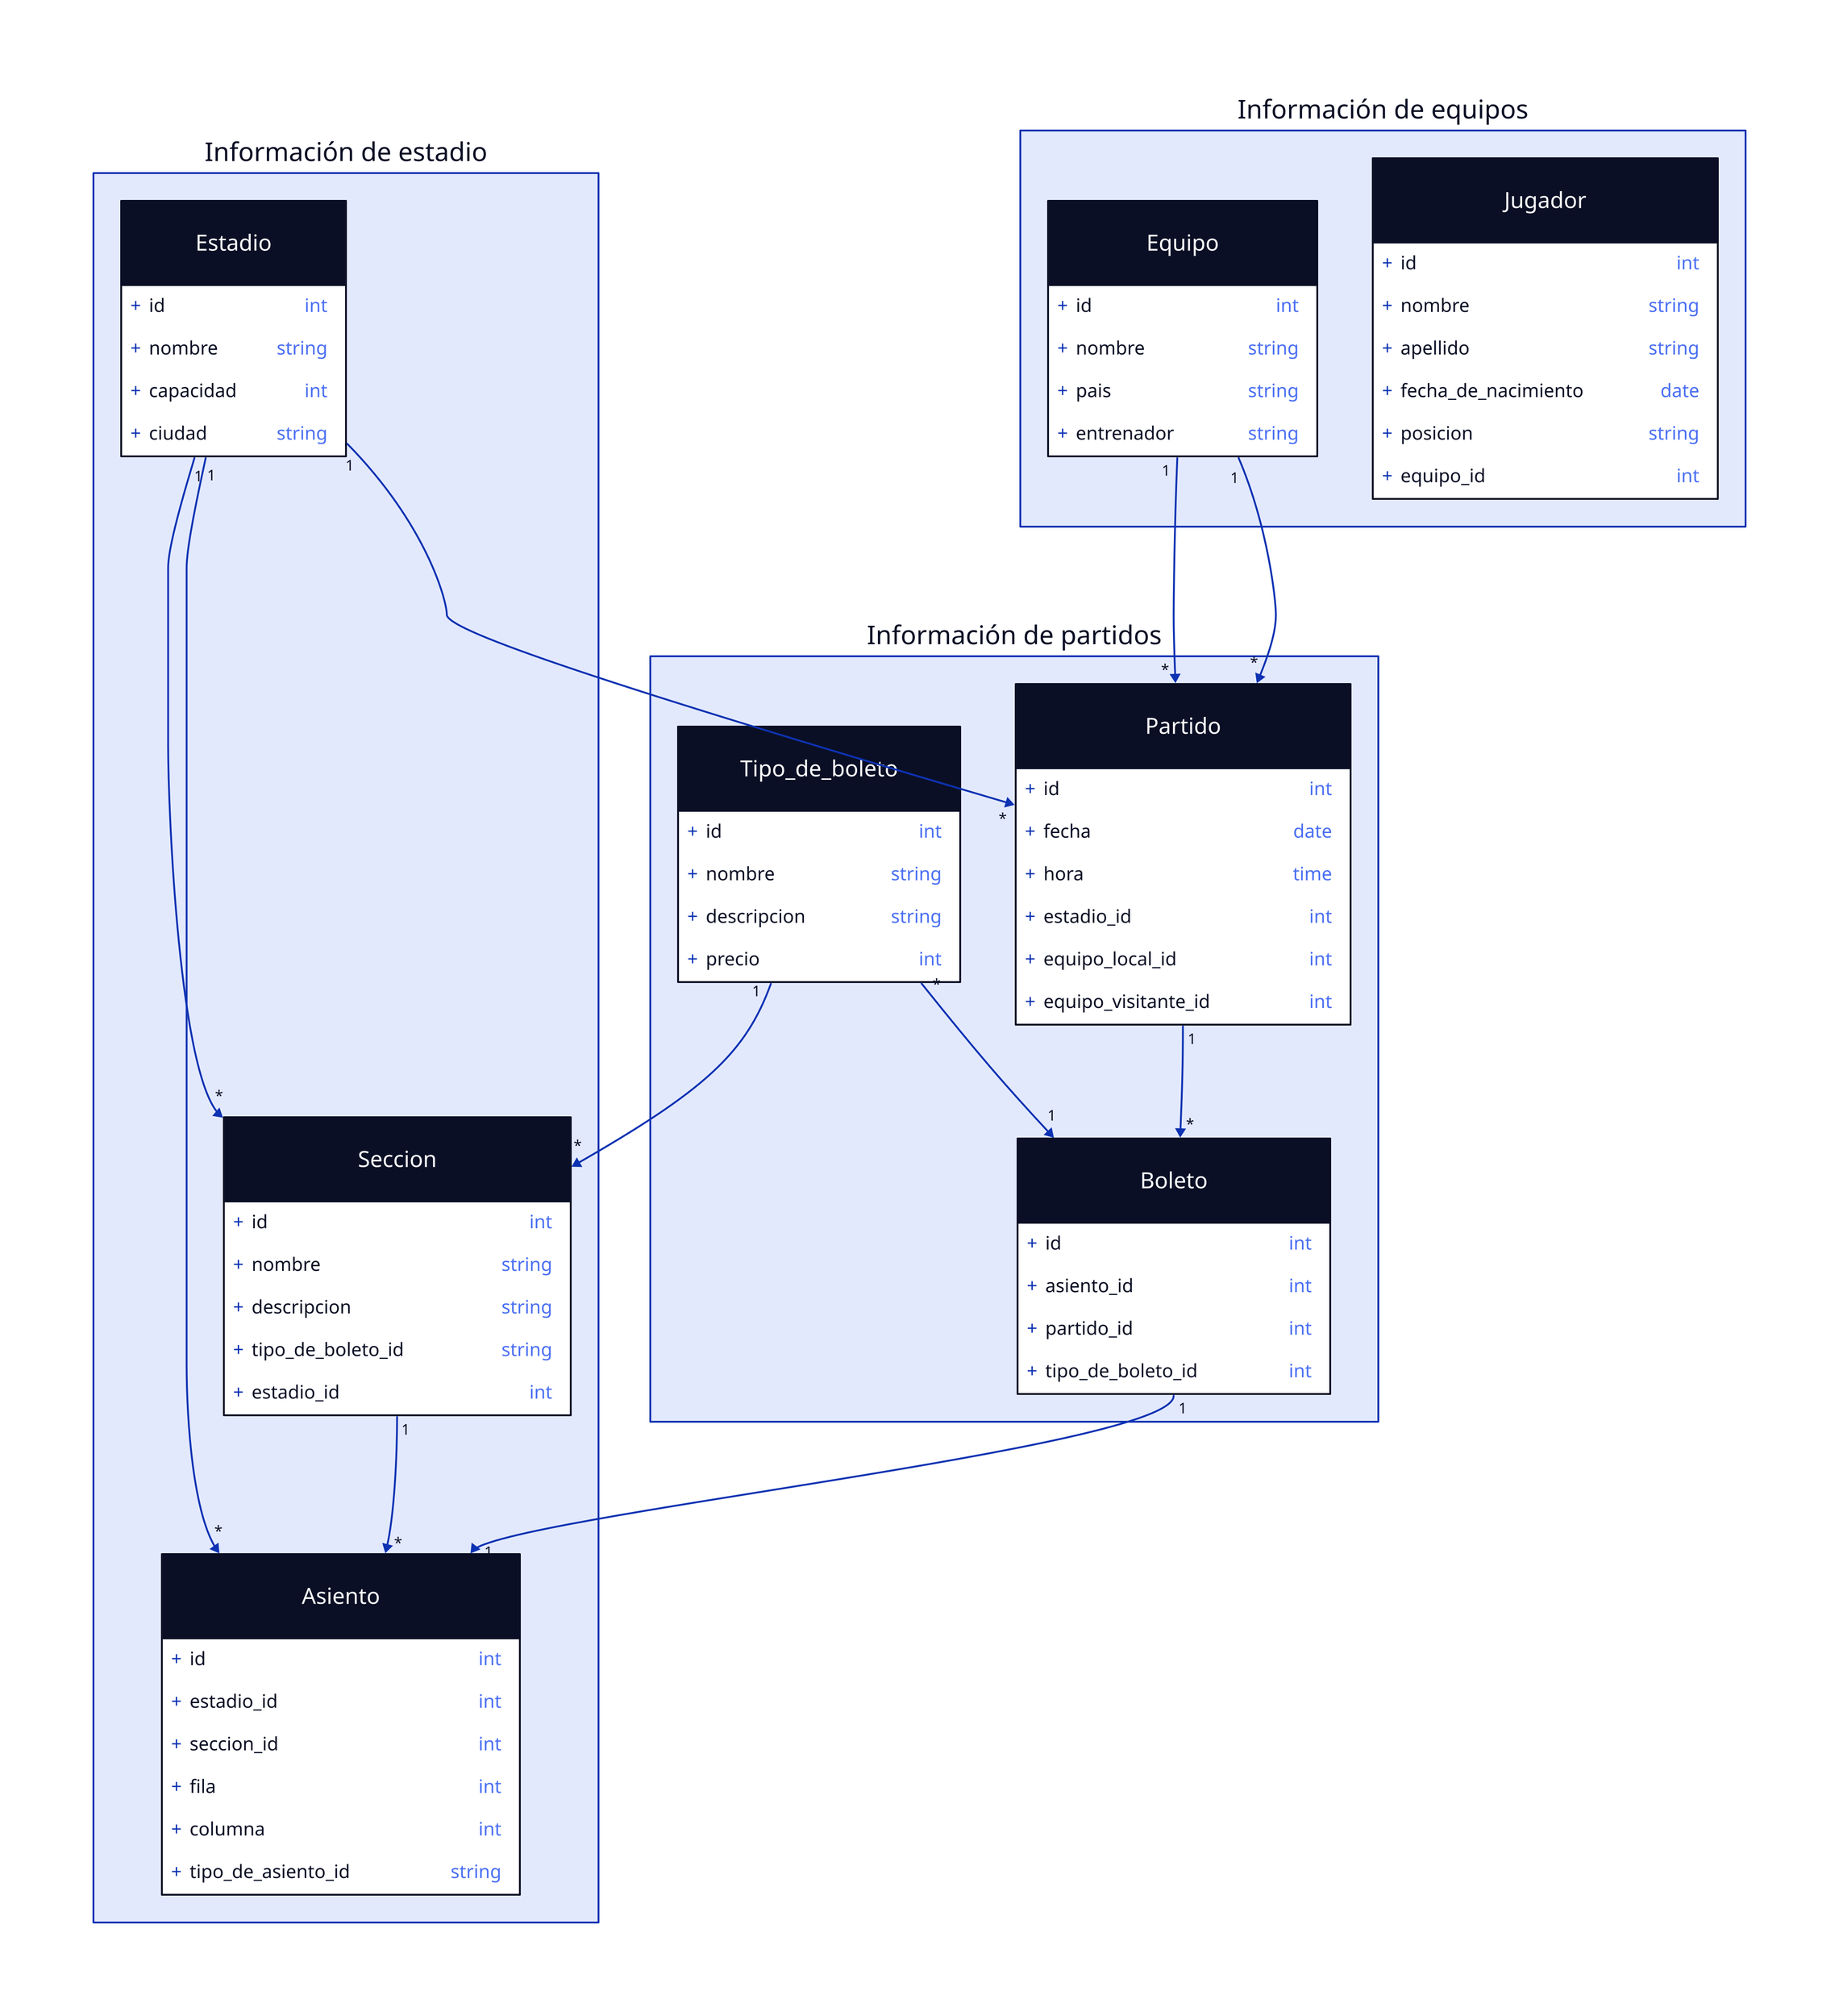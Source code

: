 Información de equipos {
  Equipo {
    shape: class

    id: int
    nombre: string
    pais: string
    entrenador: string
  }

  Jugador {
    shape: class

    id: int
    nombre: string
    apellido: string
    fecha_de_nacimiento: date
    posicion: string
    equipo_id: int
  }
}

Información de estadio {
  Estadio {
    shape: class

    id: int
    nombre: string
    capacidad: int
    ciudad: string
  }

  Seccion {
    shape: class

    id: int
    nombre: string
    descripcion: string
    tipo_de_boleto_id: string
    estadio_id: int
  }

  Asiento {
      shape: class
  
      id: int
      estadio_id: int
      seccion_id: int
      fila: int
      columna: int
      tipo_de_asiento_id: string
  }

  Estadio -> Seccion {
    source-arrowhead: 1
    target-arrowhead: *
  }

  Seccion -> Asiento {
    source-arrowhead: 1
    target-arrowhead: *
  }

  Estadio -> Asiento {
    source-arrowhead: 1
    target-arrowhead: *
  }
}

Información de estadio.Seccion.estadio_id <- Información de partidos.Tipo_de_boleto {
  source-arrowhead: *
  target-arrowhead: 1
}

Información de partidos {
  Partido {
    shape: class
  
    id: int
    fecha: date
    hora: time
    estadio_id: int 
    equipo_local_id: int
    equipo_visitante_id: int
  }

  Boleto {
    shape: class

    id: int
    asiento_id: int
    partido_id: int
    tipo_de_boleto_id: int
  }

  Tipo_de_boleto {
    shape: class

    id: int
    nombre: string
    descripcion: string
    precio: int
  }

  Partido -> Boleto {
    source-arrowhead: 1
    target-arrowhead: *
  }

  Tipo_de_boleto -> Boleto {
    source-arrowhead: *
    target-arrowhead: 1
  }
}

Información de partidos.Partido.equipo_local_id <- Información de equipos.Equipo {
  source-arrowhead: *
  target-arrowhead: 1
}

Información de partidos.Partido.equipo_visitante_id <- Información de equipos.Equipo {
  source-arrowhead: *
  target-arrowhead: 1
}

Información de partidos.Partido.estadio_id <- Información de estadio.Estadio {
  source-arrowhead: *
  target-arrowhead: 1
}

Información de partidos.Boleto -> Información de estadio.Asiento {
  source-arrowhead: 1
  target-arrowhead: 1
}